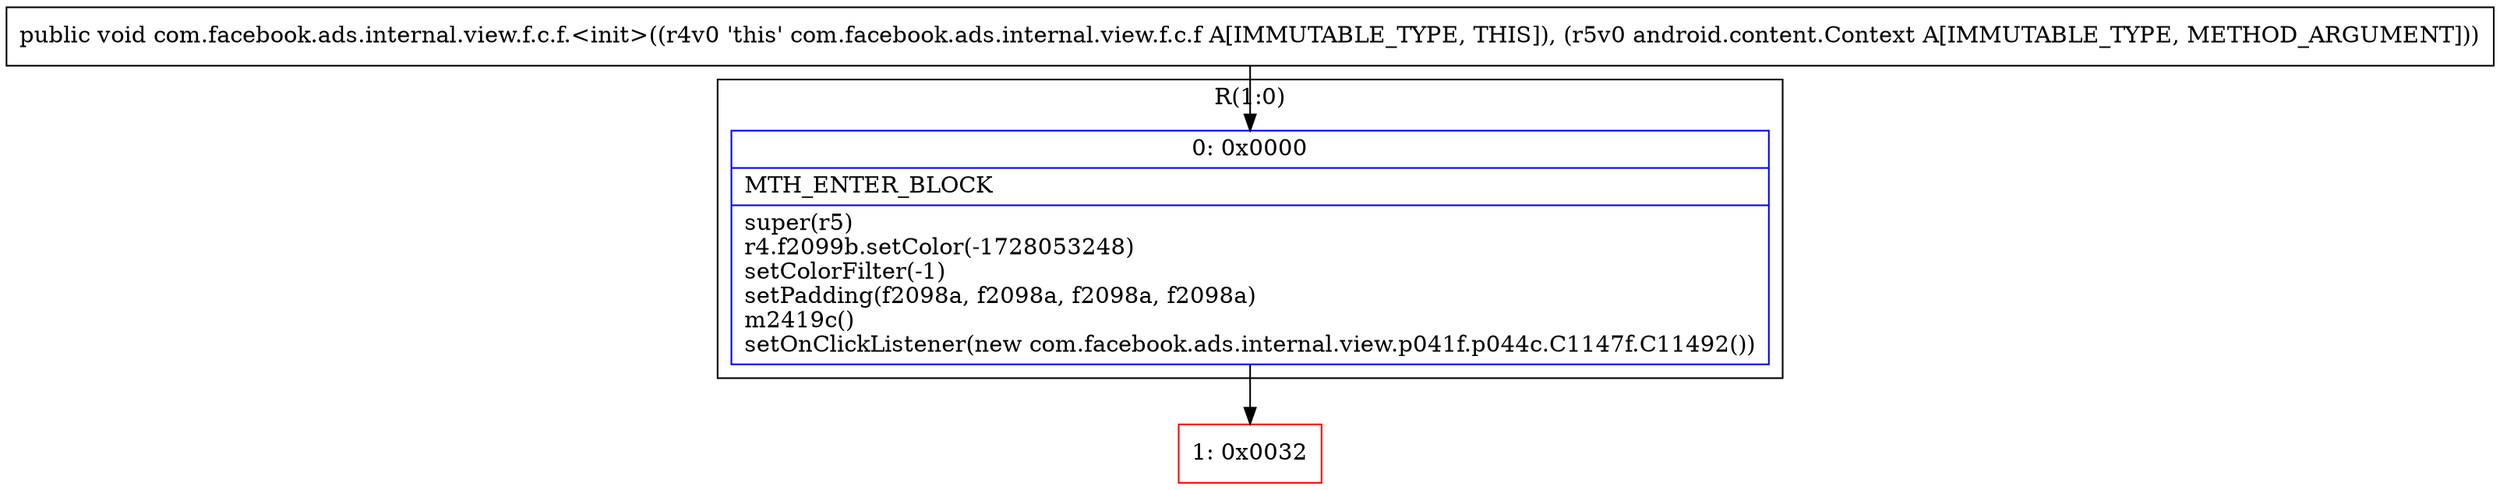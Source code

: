 digraph "CFG forcom.facebook.ads.internal.view.f.c.f.\<init\>(Landroid\/content\/Context;)V" {
subgraph cluster_Region_1583375791 {
label = "R(1:0)";
node [shape=record,color=blue];
Node_0 [shape=record,label="{0\:\ 0x0000|MTH_ENTER_BLOCK\l|super(r5)\lr4.f2099b.setColor(\-1728053248)\lsetColorFilter(\-1)\lsetPadding(f2098a, f2098a, f2098a, f2098a)\lm2419c()\lsetOnClickListener(new com.facebook.ads.internal.view.p041f.p044c.C1147f.C11492())\l}"];
}
Node_1 [shape=record,color=red,label="{1\:\ 0x0032}"];
MethodNode[shape=record,label="{public void com.facebook.ads.internal.view.f.c.f.\<init\>((r4v0 'this' com.facebook.ads.internal.view.f.c.f A[IMMUTABLE_TYPE, THIS]), (r5v0 android.content.Context A[IMMUTABLE_TYPE, METHOD_ARGUMENT])) }"];
MethodNode -> Node_0;
Node_0 -> Node_1;
}

